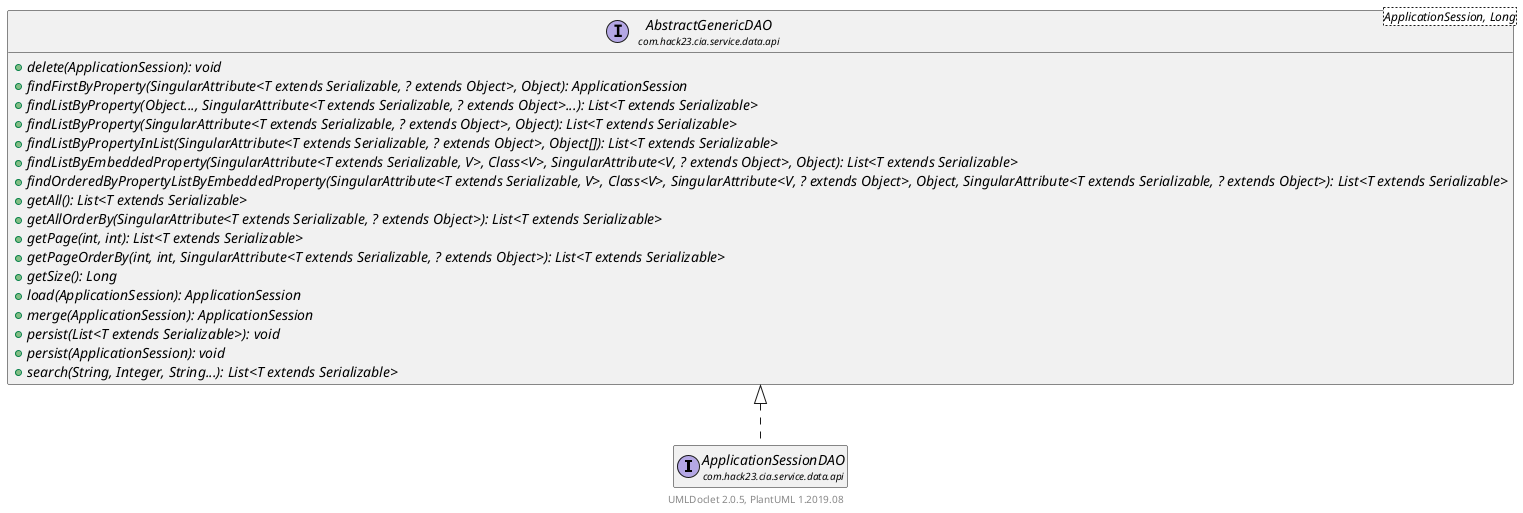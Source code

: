 @startuml
    set namespaceSeparator none
    hide empty fields
    hide empty methods

    interface "<size:14>ApplicationSessionDAO\n<size:10>com.hack23.cia.service.data.api" as com.hack23.cia.service.data.api.ApplicationSessionDAO [[ApplicationSessionDAO.html]]

    interface "<size:14>AbstractGenericDAO\n<size:10>com.hack23.cia.service.data.api" as com.hack23.cia.service.data.api.AbstractGenericDAO<ApplicationSession, Long> [[AbstractGenericDAO.html]] {
        {abstract} +delete(ApplicationSession): void
        {abstract} +findFirstByProperty(SingularAttribute<T extends Serializable, ? extends Object>, Object): ApplicationSession
        {abstract} +findListByProperty(Object..., SingularAttribute<T extends Serializable, ? extends Object>...): List<T extends Serializable>
        {abstract} +findListByProperty(SingularAttribute<T extends Serializable, ? extends Object>, Object): List<T extends Serializable>
        {abstract} +findListByPropertyInList(SingularAttribute<T extends Serializable, ? extends Object>, Object[]): List<T extends Serializable>
        {abstract} +findListByEmbeddedProperty(SingularAttribute<T extends Serializable, V>, Class<V>, SingularAttribute<V, ? extends Object>, Object): List<T extends Serializable>
        {abstract} +findOrderedByPropertyListByEmbeddedProperty(SingularAttribute<T extends Serializable, V>, Class<V>, SingularAttribute<V, ? extends Object>, Object, SingularAttribute<T extends Serializable, ? extends Object>): List<T extends Serializable>
        {abstract} +getAll(): List<T extends Serializable>
        {abstract} +getAllOrderBy(SingularAttribute<T extends Serializable, ? extends Object>): List<T extends Serializable>
        {abstract} +getPage(int, int): List<T extends Serializable>
        {abstract} +getPageOrderBy(int, int, SingularAttribute<T extends Serializable, ? extends Object>): List<T extends Serializable>
        {abstract} +getSize(): Long
        {abstract} +load(ApplicationSession): ApplicationSession
        {abstract} +merge(ApplicationSession): ApplicationSession
        {abstract} +persist(List<T extends Serializable>): void
        {abstract} +persist(ApplicationSession): void
        {abstract} +search(String, Integer, String...): List<T extends Serializable>
    }

    com.hack23.cia.service.data.api.AbstractGenericDAO <|.. com.hack23.cia.service.data.api.ApplicationSessionDAO

    center footer UMLDoclet 2.0.5, PlantUML 1.2019.08
@enduml
